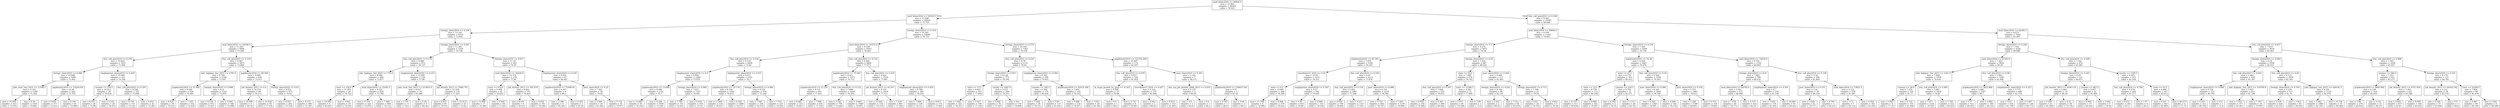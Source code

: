 digraph Tree {
node [shape=box] ;
0 [label="med_hhinc2016 <= 48926.5\nmse = 15.965\nsamples = 36305\nvalue = 78.021"] ;
1 [label="med_hhinc2016 <= 34318.5\nmse = 13.206\nsamples = 16920\nvalue = 75.703"] ;
0 -> 1 [labeldistance=2.5, labelangle=45, headlabel="True"] ;
2 [label="foreign_share2010 <= 0.236\nmse = 13.141\nsamples = 6314\nvalue = 73.942"] ;
1 -> 2 ;
3 [label="med_hhinc2016 <= 26348.5\nmse = 11.043\nsamples = 4994\nvalue = 73.206"] ;
2 -> 3 ;
4 [label="frac_coll_plus2010 <= 0.185\nmse = 10.832\nsamples = 1921\nvalue = 71.956"] ;
3 -> 4 ;
5 [label="foreign_share2010 <= 0.086\nmse = 10.098\nsamples = 1690\nvalue = 71.662"] ;
4 -> 5 ;
6 [label="jobs_total_5mi_2015 <= 11590.5\nmse = 9.322\nsamples = 1248\nvalue = 71.262"] ;
5 -> 6 ;
7 [label="mse = 10.005\nsamples = 223\nvalue = 73.014"] ;
6 -> 7 ;
8 [label="mse = 8.36\nsamples = 1025\nvalue = 70.881"] ;
6 -> 8 ;
9 [label="popdensity2010 <= 13428.016\nmse = 10.56\nsamples = 442\nvalue = 72.793"] ;
5 -> 9 ;
10 [label="mse = 9.822\nsamples = 377\nvalue = 72.415"] ;
9 -> 10 ;
11 [label="mse = 9.195\nsamples = 65\nvalue = 74.988"] ;
9 -> 11 ;
12 [label="singleparent_share2010 <= 0.405\nmse = 10.949\nsamples = 231\nvalue = 74.106"] ;
4 -> 12 ;
13 [label="czname <= 378.5\nmse = 10.412\nsamples = 38\nvalue = 76.634"] ;
12 -> 13 ;
14 [label="mse = 8.515\nsamples = 20\nvalue = 74.98"] ;
13 -> 14 ;
15 [label="mse = 6.102\nsamples = 18\nvalue = 78.472"] ;
13 -> 15 ;
16 [label="frac_coll_plus2010 <= 0.297\nmse = 9.548\nsamples = 193\nvalue = 73.608"] ;
12 -> 16 ;
17 [label="mse = 8.729\nsamples = 151\nvalue = 73.142"] ;
16 -> 17 ;
18 [label="mse = 8.914\nsamples = 42\nvalue = 75.281"] ;
16 -> 18 ;
19 [label="frac_coll_plus2010 <= 0.154\nmse = 9.587\nsamples = 3073\nvalue = 73.988"] ;
3 -> 19 ;
20 [label="jobs_highpay_5mi_2015 <= 2795.5\nmse = 8.766\nsamples = 2149\nvalue = 73.547"] ;
19 -> 20 ;
21 [label="popdensity2010 <= 21.046\nmse = 8.046\nsamples = 626\nvalue = 74.685"] ;
20 -> 21 ;
22 [label="mse = 8.524\nsamples = 74\nvalue = 76.551"] ;
21 -> 22 ;
23 [label="mse = 7.453\nsamples = 552\nvalue = 74.435"] ;
21 -> 23 ;
24 [label="foreign_share2010 <= 0.088\nmse = 8.31\nsamples = 1523\nvalue = 73.079"] ;
20 -> 24 ;
25 [label="mse = 8.139\nsamples = 975\nvalue = 72.507"] ;
24 -> 25 ;
26 [label="mse = 6.992\nsamples = 548\nvalue = 74.098"] ;
24 -> 26 ;
27 [label="popdensity2010 <= 69.594\nmse = 9.995\nsamples = 924\nvalue = 75.013"] ;
19 -> 27 ;
28 [label="job_density_2013 <= 0.4\nmse = 16.274\nsamples = 49\nvalue = 78.273"] ;
27 -> 28 ;
29 [label="mse = 16.098\nsamples = 5\nvalue = 84.78"] ;
28 -> 29 ;
30 [label="mse = 10.936\nsamples = 44\nvalue = 77.534"] ;
28 -> 30 ;
31 [label="foreign_share2010 <= 0.03\nmse = 9.015\nsamples = 875\nvalue = 74.83"] ;
27 -> 31 ;
32 [label="mse = 8.053\nsamples = 295\nvalue = 73.728"] ;
31 -> 32 ;
33 [label="mse = 8.572\nsamples = 580\nvalue = 75.391"] ;
31 -> 33 ;
34 [label="foreign_share2010 <= 0.447\nmse = 11.281\nsamples = 1320\nvalue = 76.726"] ;
2 -> 34 ;
35 [label="frac_coll_plus2010 <= 0.176\nmse = 9.986\nsamples = 975\nvalue = 76.137"] ;
34 -> 35 ;
36 [label="jobs_highpay_5mi_2015 <= 732.0\nmse = 8.948\nsamples = 849\nvalue = 75.877"] ;
35 -> 36 ;
37 [label="tract <= 254.0\nmse = 11.293\nsamples = 20\nvalue = 79.725"] ;
36 -> 37 ;
38 [label="mse = 14.592\nsamples = 6\nvalue = 83.067"] ;
37 -> 38 ;
39 [label="mse = 3.042\nsamples = 14\nvalue = 78.293"] ;
37 -> 39 ;
40 [label="med_hhinc2016 <= 25293.5\nmse = 8.525\nsamples = 829\nvalue = 75.784"] ;
36 -> 40 ;
41 [label="mse = 9.116\nsamples = 225\nvalue = 74.874"] ;
40 -> 41 ;
42 [label="mse = 7.882\nsamples = 604\nvalue = 76.123"] ;
40 -> 42 ;
43 [label="singleparent_share2010 <= 0.213\nmse = 13.448\nsamples = 126\nvalue = 77.89"] ;
35 -> 43 ;
44 [label="jobs_total_5mi_2015 <= 513853.0\nmse = 8.027\nsamples = 16\nvalue = 81.088"] ;
43 -> 44 ;
45 [label="mse = 2.191\nsamples = 11\nvalue = 79.6"] ;
44 -> 45 ;
46 [label="mse = 5.29\nsamples = 5\nvalue = 84.36"] ;
44 -> 46 ;
47 [label="job_density_2013 <= 7680.751\nmse = 12.534\nsamples = 110\nvalue = 77.425"] ;
43 -> 47 ;
48 [label="mse = 8.833\nsamples = 85\nvalue = 78.015"] ;
47 -> 48 ;
49 [label="mse = 19.913\nsamples = 25\nvalue = 75.42"] ;
47 -> 49 ;
50 [label="foreign_share2010 <= 0.637\nmse = 11.19\nsamples = 345\nvalue = 78.39"] ;
34 -> 50 ;
51 [label="med_hhinc2016 <= 26429.0\nmse = 10.374\nsamples = 278\nvalue = 77.89"] ;
50 -> 51 ;
52 [label="tract <= 874.0\nmse = 9.468\nsamples = 81\nvalue = 76.642"] ;
51 -> 52 ;
53 [label="mse = 12.469\nsamples = 17\nvalue = 74.388"] ;
52 -> 53 ;
54 [label="mse = 6.964\nsamples = 64\nvalue = 77.241"] ;
52 -> 54 ;
55 [label="job_density_2013 <= 165.674\nmse = 9.843\nsamples = 197\nvalue = 78.403"] ;
51 -> 55 ;
56 [label="mse = 9.931\nsamples = 6\nvalue = 83.417"] ;
55 -> 56 ;
57 [label="mse = 9.026\nsamples = 191\nvalue = 78.246"] ;
55 -> 57 ;
58 [label="singleparent_share2010 <= 0.191\nmse = 9.224\nsamples = 67\nvalue = 80.467"] ;
50 -> 58 ;
59 [label="popdensity2010 <= 71090.91\nmse = 4.167\nsamples = 8\nvalue = 84.5"] ;
58 -> 59 ;
60 [label="mse = 2.368\nsamples = 6\nvalue = 85.383"] ;
59 -> 60 ;
61 [label="mse = 0.203\nsamples = 2\nvalue = 81.85"] ;
59 -> 61 ;
62 [label="poor_share2010 <= 0.25\nmse = 7.405\nsamples = 59\nvalue = 79.92"] ;
58 -> 62 ;
63 [label="mse = 5.964\nsamples = 24\nvalue = 81.442"] ;
62 -> 63 ;
64 [label="mse = 5.718\nsamples = 35\nvalue = 78.877"] ;
62 -> 64 ;
65 [label="foreign_share2010 <= 0.319\nmse = 10.301\nsamples = 10606\nvalue = 76.751"] ;
1 -> 65 ;
66 [label="med_hhinc2016 <= 41572.0\nmse = 9.329\nsamples = 9303\nvalue = 76.403"] ;
65 -> 66 ;
67 [label="frac_coll_plus2010 <= 0.144\nmse = 9.216\nsamples = 4409\nvalue = 75.66"] ;
66 -> 67 ;
68 [label="singleparent_share2010 <= 0.4\nmse = 8.656\nsamples = 2268\nvalue = 75.055"] ;
67 -> 68 ;
69 [label="popdensity2010 <= 13.668\nmse = 8.908\nsamples = 1101\nvalue = 75.7"] ;
68 -> 69 ;
70 [label="mse = 13.685\nsamples = 65\nvalue = 78.145"] ;
69 -> 70 ;
71 [label="mse = 8.209\nsamples = 1036\nvalue = 75.546"] ;
69 -> 71 ;
72 [label="foreign_share2010 <= 0.085\nmse = 7.657\nsamples = 1167\nvalue = 74.447"] ;
68 -> 72 ;
73 [label="mse = 7.795\nsamples = 751\nvalue = 74.051"] ;
72 -> 73 ;
74 [label="mse = 6.616\nsamples = 416\nvalue = 75.16"] ;
72 -> 74 ;
75 [label="singleparent_share2010 <= 0.531\nmse = 9.011\nsamples = 2141\nvalue = 76.3"] ;
67 -> 75 ;
76 [label="popdensity2010 <= 25.176\nmse = 8.756\nsamples = 1582\nvalue = 76.672"] ;
75 -> 76 ;
77 [label="mse = 11.844\nsamples = 116\nvalue = 78.637"] ;
76 -> 77 ;
78 [label="mse = 8.182\nsamples = 1466\nvalue = 76.517"] ;
76 -> 78 ;
79 [label="foreign_share2010 <= 0.086\nmse = 8.232\nsamples = 559\nvalue = 75.248"] ;
75 -> 79 ;
80 [label="mse = 7.544\nsamples = 336\nvalue = 74.574"] ;
79 -> 80 ;
81 [label="mse = 7.551\nsamples = 223\nvalue = 76.263"] ;
79 -> 81 ;
82 [label="frac_coll_plus2010 <= 0.214\nmse = 8.485\nsamples = 4894\nvalue = 77.072"] ;
66 -> 82 ;
83 [label="popdensity2010 <= 75.562\nmse = 8.011\nsamples = 3375\nvalue = 76.715"] ;
82 -> 83 ;
84 [label="popdensity2010 <= 21.251\nmse = 8.731\nsamples = 931\nvalue = 77.825"] ;
83 -> 84 ;
85 [label="mse = 8.683\nsamples = 315\nvalue = 78.817"] ;
84 -> 85 ;
86 [label="mse = 7.996\nsamples = 616\nvalue = 77.318"] ;
84 -> 86 ;
87 [label="frac_coll_plus2010 <= 0.122\nmse = 7.088\nsamples = 2444\nvalue = 76.292"] ;
83 -> 87 ;
88 [label="mse = 7.342\nsamples = 795\nvalue = 75.646"] ;
87 -> 88 ;
89 [label="mse = 6.669\nsamples = 1649\nvalue = 76.603"] ;
87 -> 89 ;
90 [label="frac_coll_plus2010 <= 0.319\nmse = 8.622\nsamples = 1519\nvalue = 77.867"] ;
82 -> 90 ;
91 [label="job_density_2013 <= 41.011\nmse = 8.155\nsamples = 1019\nvalue = 77.511"] ;
90 -> 91 ;
92 [label="mse = 12.002\nsamples = 118\nvalue = 79.178"] ;
91 -> 92 ;
93 [label="mse = 7.239\nsamples = 901\nvalue = 77.292"] ;
91 -> 93 ;
94 [label="singleparent_share2010 <= 0.459\nmse = 8.789\nsamples = 500\nvalue = 78.593"] ;
90 -> 94 ;
95 [label="mse = 7.966\nsamples = 328\nvalue = 79.111"] ;
94 -> 95 ;
96 [label="mse = 8.871\nsamples = 172\nvalue = 77.605"] ;
94 -> 96 ;
97 [label="foreign_share2010 <= 0.574\nmse = 10.193\nsamples = 1303\nvalue = 79.238"] ;
65 -> 97 ;
98 [label="frac_coll_plus2010 <= 0.161\nmse = 8.78\nsamples = 1131\nvalue = 78.81"] ;
97 -> 98 ;
99 [label="foreign_share2010 <= 0.451\nmse = 8.128\nsamples = 772\nvalue = 78.292"] ;
98 -> 99 ;
100 [label="state <= 13.5\nmse = 6.821\nsamples = 523\nvalue = 77.836"] ;
99 -> 100 ;
101 [label="mse = 7.081\nsamples = 325\nvalue = 78.257"] ;
100 -> 101 ;
102 [label="mse = 5.627\nsamples = 198\nvalue = 77.144"] ;
100 -> 102 ;
103 [label="county <= 1087.0\nmse = 9.515\nsamples = 249\nvalue = 79.251"] ;
99 -> 103 ;
104 [label="mse = 8.048\nsamples = 70\nvalue = 77.597"] ;
103 -> 104 ;
105 [label="mse = 8.6\nsamples = 179\nvalue = 79.898"] ;
103 -> 105 ;
106 [label="singleparent_share2010 <= 0.392\nmse = 8.362\nsamples = 359\nvalue = 79.925"] ;
98 -> 106 ;
107 [label="czname <= 285.5\nmse = 8.166\nsamples = 176\nvalue = 80.634"] ;
106 -> 107 ;
108 [label="mse = 5.964\nsamples = 39\nvalue = 79.151"] ;
107 -> 108 ;
109 [label="mse = 7.99\nsamples = 137\nvalue = 81.055"] ;
107 -> 109 ;
110 [label="popdensity2010 <= 62514.186\nmse = 7.601\nsamples = 183\nvalue = 79.243"] ;
106 -> 110 ;
111 [label="mse = 6.698\nsamples = 154\nvalue = 78.877"] ;
110 -> 111 ;
112 [label="mse = 7.923\nsamples = 29\nvalue = 81.183"] ;
110 -> 112 ;
113 [label="popdensity2010 <= 122752.449\nmse = 10.397\nsamples = 172\nvalue = 82.047"] ;
97 -> 113 ;
114 [label="frac_coll_plus2010 <= 0.076\nmse = 9.837\nsamples = 165\nvalue = 81.855"] ;
113 -> 114 ;
115 [label="ln_wage_growth_hs_grad <= -0.163\nmse = 8.408\nsamples = 10\nvalue = 78.88"] ;
114 -> 115 ;
116 [label="mse = 0.0\nsamples = 1\nvalue = 86.2"] ;
115 -> 116 ;
117 [label="mse = 2.727\nsamples = 9\nvalue = 78.067"] ;
115 -> 117 ;
118 [label="traveltime15_2010 <= 0.027\nmse = 9.322\nsamples = 155\nvalue = 82.046"] ;
114 -> 118 ;
119 [label="mse = 0.062\nsamples = 2\nvalue = 88.25"] ;
118 -> 119 ;
120 [label="mse = 8.933\nsamples = 153\nvalue = 81.965"] ;
118 -> 120 ;
121 [label="poor_share2010 <= 0.205\nmse = 2.242\nsamples = 7\nvalue = 86.571"] ;
113 -> 121 ;
122 [label="ann_avg_job_growth_2004_2013 <= 0.035\nmse = 0.123\nsamples = 2\nvalue = 84.45"] ;
121 -> 122 ;
123 [label="mse = 0.0\nsamples = 1\nvalue = 84.8"] ;
122 -> 123 ;
124 [label="mse = 0.0\nsamples = 1\nvalue = 84.1"] ;
122 -> 124 ;
125 [label="popdensity2010 <= 154837.281\nmse = 0.57\nsamples = 5\nvalue = 87.42"] ;
121 -> 125 ;
126 [label="mse = 0.247\nsamples = 3\nvalue = 86.9"] ;
125 -> 126 ;
127 [label="mse = 0.04\nsamples = 2\nvalue = 88.2"] ;
125 -> 127 ;
128 [label="frac_coll_plus2010 <= 0.339\nmse = 9.591\nsamples = 19385\nvalue = 80.044"] ;
0 -> 128 [labeldistance=2.5, labelangle=-45, headlabel="False"] ;
129 [label="med_hhinc2016 <= 59690.5\nmse = 8.194\nsamples = 11441\nvalue = 79.041"] ;
128 -> 129 ;
130 [label="foreign_share2010 <= 0.3\nmse = 8.274\nsamples = 5872\nvalue = 78.38"] ;
129 -> 130 ;
131 [label="popdensity2010 <= 65.381\nmse = 7.916\nsamples = 5185\nvalue = 78.162"] ;
130 -> 131 ;
132 [label="traveltime15_2010 <= 0.22\nmse = 10.05\nsamples = 1072\nvalue = 79.251"] ;
131 -> 132 ;
133 [label="state <= 0.5\nmse = 10.091\nsamples = 288\nvalue = 78.289"] ;
132 -> 133 ;
134 [label="mse = 11.168\nsamples = 9\nvalue = 74.089"] ;
133 -> 134 ;
135 [label="mse = 9.469\nsamples = 279\nvalue = 78.425"] ;
133 -> 135 ;
136 [label="singleparent_share2010 <= 0.307\nmse = 9.57\nsamples = 784\nvalue = 79.605"] ;
132 -> 136 ;
137 [label="mse = 9.39\nsamples = 633\nvalue = 79.86"] ;
136 -> 137 ;
138 [label="mse = 8.908\nsamples = 151\nvalue = 78.536"] ;
136 -> 138 ;
139 [label="frac_coll_plus2010 <= 0.192\nmse = 6.97\nsamples = 4113\nvalue = 77.879"] ;
131 -> 139 ;
140 [label="frac_coll_plus2010 <= 0.134\nmse = 6.601\nsamples = 1897\nvalue = 77.288"] ;
139 -> 140 ;
141 [label="mse = 6.818\nsamples = 740\nvalue = 76.804"] ;
140 -> 141 ;
142 [label="mse = 6.217\nsamples = 1157\nvalue = 77.597"] ;
140 -> 142 ;
143 [label="poor_share2010 <= 0.086\nmse = 6.731\nsamples = 2216\nvalue = 78.384"] ;
139 -> 143 ;
144 [label="mse = 5.751\nsamples = 940\nvalue = 78.787"] ;
143 -> 144 ;
145 [label="mse = 7.245\nsamples = 1276\nvalue = 78.088"] ;
143 -> 145 ;
146 [label="foreign_share2010 <= 0.54\nmse = 7.916\nsamples = 687\nvalue = 80.024"] ;
130 -> 146 ;
147 [label="state <= 39.0\nmse = 7.085\nsamples = 576\nvalue = 79.743"] ;
146 -> 147 ;
148 [label="frac_coll_plus2010 <= 0.167\nmse = 7.026\nsamples = 525\nvalue = 79.915"] ;
147 -> 148 ;
149 [label="mse = 6.829\nsamples = 236\nvalue = 79.268"] ;
148 -> 149 ;
150 [label="mse = 6.565\nsamples = 289\nvalue = 80.444"] ;
148 -> 150 ;
151 [label="tract <= 12366.5\nmse = 4.242\nsamples = 51\nvalue = 77.969"] ;
147 -> 151 ;
152 [label="mse = 3.073\nsamples = 49\nvalue = 78.188"] ;
151 -> 152 ;
153 [label="mse = 2.89\nsamples = 2\nvalue = 72.6"] ;
151 -> 153 ;
154 [label="poor_share2010 <= 0.204\nmse = 9.694\nsamples = 111\nvalue = 81.481"] ;
146 -> 154 ;
155 [label="foreign_share2010 <= 0.542\nmse = 8.184\nsamples = 86\nvalue = 82.191"] ;
154 -> 155 ;
156 [label="mse = 3.422\nsamples = 2\nvalue = 88.55"] ;
155 -> 156 ;
157 [label="mse = 7.311\nsamples = 84\nvalue = 82.039"] ;
155 -> 157 ;
158 [label="foreign_share2010 <= 0.713\nmse = 7.198\nsamples = 25\nvalue = 79.04"] ;
154 -> 158 ;
159 [label="mse = 6.63\nsamples = 20\nvalue = 79.705"] ;
158 -> 159 ;
160 [label="mse = 0.622\nsamples = 5\nvalue = 76.38"] ;
158 -> 160 ;
161 [label="foreign_share2010 <= 0.234\nmse = 7.163\nsamples = 5569\nvalue = 79.739"] ;
129 -> 161 ;
162 [label="popdensity2010 <= 74.38\nmse = 6.928\nsamples = 4467\nvalue = 79.476"] ;
161 -> 162 ;
163 [label="state <= 47.5\nmse = 8.778\nsamples = 763\nvalue = 80.412"] ;
162 -> 163 ;
164 [label="state <= 33.5\nmse = 8.778\nsamples = 712\nvalue = 80.258"] ;
163 -> 164 ;
165 [label="mse = 8.157\nsamples = 511\nvalue = 80.636"] ;
164 -> 165 ;
166 [label="mse = 9.068\nsamples = 201\nvalue = 79.297"] ;
164 -> 166 ;
167 [label="czname <= 154.5\nmse = 3.795\nsamples = 51\nvalue = 82.571"] ;
163 -> 167 ;
168 [label="mse = 0.202\nsamples = 2\nvalue = 78.15"] ;
167 -> 168 ;
169 [label="mse = 3.111\nsamples = 49\nvalue = 82.751"] ;
167 -> 169 ;
170 [label="frac_coll_plus2010 <= 0.25\nmse = 6.329\nsamples = 3704\nvalue = 79.283"] ;
162 -> 170 ;
171 [label="poor_share2010 <= 0.096\nmse = 6.342\nsamples = 1842\nvalue = 78.749"] ;
170 -> 171 ;
172 [label="mse = 6.248\nsamples = 1300\nvalue = 78.997"] ;
171 -> 172 ;
173 [label="mse = 6.068\nsamples = 542\nvalue = 78.154"] ;
171 -> 173 ;
174 [label="poor_share2010 <= 0.102\nmse = 5.753\nsamples = 1862\nvalue = 79.812"] ;
170 -> 174 ;
175 [label="mse = 5.348\nsamples = 1546\nvalue = 80.001"] ;
174 -> 175 ;
176 [label="mse = 6.716\nsamples = 316\nvalue = 78.891"] ;
174 -> 176 ;
177 [label="med_hhinc2016 <= 73618.0\nmse = 6.702\nsamples = 1102\nvalue = 80.803"] ;
161 -> 177 ;
178 [label="foreign_share2010 <= 0.41\nmse = 7.082\nsamples = 706\nvalue = 80.432"] ;
177 -> 178 ;
179 [label="med_hhinc2016 <= 60783.0\nmse = 5.941\nsamples = 472\nvalue = 80.096"] ;
178 -> 179 ;
180 [label="mse = 7.478\nsamples = 49\nvalue = 78.773"] ;
179 -> 180 ;
181 [label="mse = 5.537\nsamples = 423\nvalue = 80.25"] ;
179 -> 181 ;
182 [label="singleparent_share2010 <= 0.391\nmse = 8.7\nsamples = 234\nvalue = 81.108"] ;
178 -> 182 ;
183 [label="mse = 7.605\nsamples = 178\nvalue = 81.452"] ;
182 -> 183 ;
184 [label="mse = 10.604\nsamples = 56\nvalue = 80.012"] ;
182 -> 184 ;
185 [label="frac_coll_plus2010 <= 0.158\nmse = 5.34\nsamples = 396\nvalue = 81.464"] ;
177 -> 185 ;
186 [label="poor_share2010 <= 0.231\nmse = 5.41\nsamples = 38\nvalue = 80.124"] ;
185 -> 186 ;
187 [label="mse = 3.949\nsamples = 35\nvalue = 79.777"] ;
186 -> 187 ;
188 [label="mse = 4.709\nsamples = 3\nvalue = 84.167"] ;
186 -> 188 ;
189 [label="med_hhinc2016 <= 73821.5\nmse = 5.122\nsamples = 358\nvalue = 81.607"] ;
185 -> 189 ;
190 [label="mse = 3.71\nsamples = 7\nvalue = 84.714"] ;
189 -> 190 ;
191 [label="mse = 4.954\nsamples = 351\nvalue = 81.545"] ;
189 -> 191 ;
192 [label="med_hhinc2016 <= 82285.5\nmse = 8.073\nsamples = 7944\nvalue = 81.487"] ;
128 -> 192 ;
193 [label="foreign_share2010 <= 0.248\nmse = 7.552\nsamples = 4328\nvalue = 80.689"] ;
192 -> 193 ;
194 [label="med_hhinc2016 <= 67263.0\nmse = 7.262\nsamples = 3654\nvalue = 80.45"] ;
193 -> 194 ;
195 [label="jobs_highpay_5mi_2015 <= 1241.0\nmse = 7.864\nsamples = 1959\nvalue = 79.934"] ;
194 -> 195 ;
196 [label="czname <= 28.0\nmse = 7.434\nsamples = 105\nvalue = 81.77"] ;
195 -> 196 ;
197 [label="mse = 5.092\nsamples = 4\nvalue = 77.35"] ;
196 -> 197 ;
198 [label="mse = 6.722\nsamples = 101\nvalue = 81.946"] ;
196 -> 198 ;
199 [label="frac_coll_plus2010 <= 0.485\nmse = 7.687\nsamples = 1854\nvalue = 79.83"] ;
195 -> 199 ;
200 [label="mse = 7.417\nsamples = 1332\nvalue = 79.559"] ;
199 -> 200 ;
201 [label="mse = 7.709\nsamples = 522\nvalue = 80.523"] ;
199 -> 201 ;
202 [label="frac_coll_plus2010 <= 0.48\nmse = 5.903\nsamples = 1695\nvalue = 81.046"] ;
194 -> 202 ;
203 [label="popdensity2010 <= 3922.866\nmse = 5.682\nsamples = 1027\nvalue = 80.7"] ;
202 -> 203 ;
204 [label="mse = 5.77\nsamples = 722\nvalue = 80.952"] ;
203 -> 204 ;
205 [label="mse = 4.965\nsamples = 305\nvalue = 80.103"] ;
203 -> 205 ;
206 [label="singleparent_share2010 <= 0.323\nmse = 5.775\nsamples = 668\nvalue = 81.579"] ;
202 -> 206 ;
207 [label="mse = 5.61\nsamples = 530\nvalue = 81.789"] ;
206 -> 207 ;
208 [label="mse = 5.587\nsamples = 138\nvalue = 80.772"] ;
206 -> 208 ;
209 [label="frac_coll_plus2010 <= 0.368\nmse = 7.142\nsamples = 674\nvalue = 81.983"] ;
193 -> 209 ;
210 [label="foreign_share2010 <= 0.443\nmse = 6.63\nsamples = 121\nvalue = 80.871"] ;
209 -> 210 ;
211 [label="job_density_2013 <= 1638.116\nmse = 4.903\nsamples = 79\nvalue = 80.29"] ;
210 -> 211 ;
212 [label="mse = 4.209\nsamples = 25\nvalue = 81.508"] ;
211 -> 212 ;
213 [label="mse = 4.22\nsamples = 54\nvalue = 79.726"] ;
211 -> 213 ;
214 [label="czname <= 483.5\nmse = 8.047\nsamples = 42\nvalue = 81.964"] ;
210 -> 214 ;
215 [label="mse = 6.804\nsamples = 37\nvalue = 82.435"] ;
214 -> 215 ;
216 [label="mse = 3.462\nsamples = 5\nvalue = 78.48"] ;
214 -> 216 ;
217 [label="county <= 1185.5\nmse = 6.925\nsamples = 553\nvalue = 82.226"] ;
209 -> 217 ;
218 [label="frac_coll_plus2010 <= 0.709\nmse = 6.279\nsamples = 206\nvalue = 81.577"] ;
217 -> 218 ;
219 [label="mse = 6.072\nsamples = 202\nvalue = 81.5"] ;
218 -> 219 ;
220 [label="mse = 1.07\nsamples = 4\nvalue = 85.5"] ;
218 -> 220 ;
221 [label="state <= 43.5\nmse = 6.909\nsamples = 347\nvalue = 82.612"] ;
217 -> 221 ;
222 [label="mse = 6.241\nsamples = 343\nvalue = 82.669"] ;
221 -> 222 ;
223 [label="mse = 40.273\nsamples = 4\nvalue = 77.75"] ;
221 -> 223 ;
224 [label="frac_coll_plus2010 <= 0.637\nmse = 7.019\nsamples = 3616\nvalue = 82.443"] ;
192 -> 224 ;
225 [label="foreign_share2010 <= 0.083\nmse = 6.18\nsamples = 2558\nvalue = 82.023"] ;
224 -> 225 ;
226 [label="frac_coll_plus2010 <= 0.441\nmse = 5.662\nsamples = 924\nvalue = 81.387"] ;
225 -> 226 ;
227 [label="singleparent_share2010 <= 0.646\nmse = 4.754\nsamples = 313\nvalue = 80.765"] ;
226 -> 227 ;
228 [label="mse = 4.545\nsamples = 312\nvalue = 80.792"] ;
227 -> 228 ;
229 [label="mse = -0.0\nsamples = 1\nvalue = 72.4"] ;
227 -> 229 ;
230 [label="jobs_highpay_5mi_2015 <= 154700.0\nmse = 5.827\nsamples = 611\nvalue = 81.706"] ;
226 -> 230 ;
231 [label="mse = 5.555\nsamples = 577\nvalue = 81.807"] ;
230 -> 231 ;
232 [label="mse = 7.357\nsamples = 34\nvalue = 79.997"] ;
230 -> 232 ;
233 [label="frac_coll_plus2010 <= 0.44\nmse = 6.115\nsamples = 1634\nvalue = 82.383"] ;
225 -> 233 ;
234 [label="foreign_share2010 <= 0.314\nmse = 5.239\nsamples = 515\nvalue = 81.74"] ;
233 -> 234 ;
235 [label="mse = 5.418\nsamples = 420\nvalue = 81.533"] ;
234 -> 235 ;
236 [label="mse = 3.423\nsamples = 95\nvalue = 82.655"] ;
234 -> 236 ;
237 [label="jobs_highpay_5mi_2015 <= 426191.5\nmse = 6.241\nsamples = 1119\nvalue = 82.679"] ;
233 -> 237 ;
238 [label="mse = 5.962\nsamples = 1086\nvalue = 82.746"] ;
237 -> 238 ;
239 [label="mse = 10.376\nsamples = 33\nvalue = 80.464"] ;
237 -> 239 ;
240 [label="frac_coll_plus2010 <= 0.806\nmse = 7.593\nsamples = 1058\nvalue = 83.457"] ;
224 -> 240 ;
241 [label="czname <= 290.5\nmse = 7.241\nsamples = 931\nvalue = 83.277"] ;
240 -> 241 ;
242 [label="popdensity2010 <= 8083.982\nmse = 6.158\nsamples = 310\nvalue = 82.653"] ;
241 -> 242 ;
243 [label="mse = 5.46\nsamples = 279\nvalue = 82.918"] ;
242 -> 243 ;
244 [label="mse = 6.131\nsamples = 31\nvalue = 80.271"] ;
242 -> 244 ;
245 [label="job_density_2013 <= 4751.459\nmse = 7.491\nsamples = 621\nvalue = 83.588"] ;
241 -> 245 ;
246 [label="mse = 6.661\nsamples = 477\nvalue = 83.87"] ;
245 -> 246 ;
247 [label="mse = 9.099\nsamples = 144\nvalue = 82.652"] ;
245 -> 247 ;
248 [label="foreign_share2010 <= 0.101\nmse = 8.179\nsamples = 127\nvalue = 84.782"] ;
240 -> 248 ;
249 [label="job_density_2013 <= 44102.342\nmse = 5.231\nsamples = 38\nvalue = 83.155"] ;
248 -> 249 ;
250 [label="mse = 4.549\nsamples = 37\nvalue = 83.008"] ;
249 -> 250 ;
251 [label="mse = 0.0\nsamples = 1\nvalue = 88.6"] ;
249 -> 251 ;
252 [label="tract <= 10249.5\nmse = 7.826\nsamples = 89\nvalue = 85.476"] ;
248 -> 252 ;
253 [label="mse = 6.987\nsamples = 80\nvalue = 85.149"] ;
252 -> 253 ;
254 [label="mse = 5.843\nsamples = 9\nvalue = 88.389"] ;
252 -> 254 ;
}